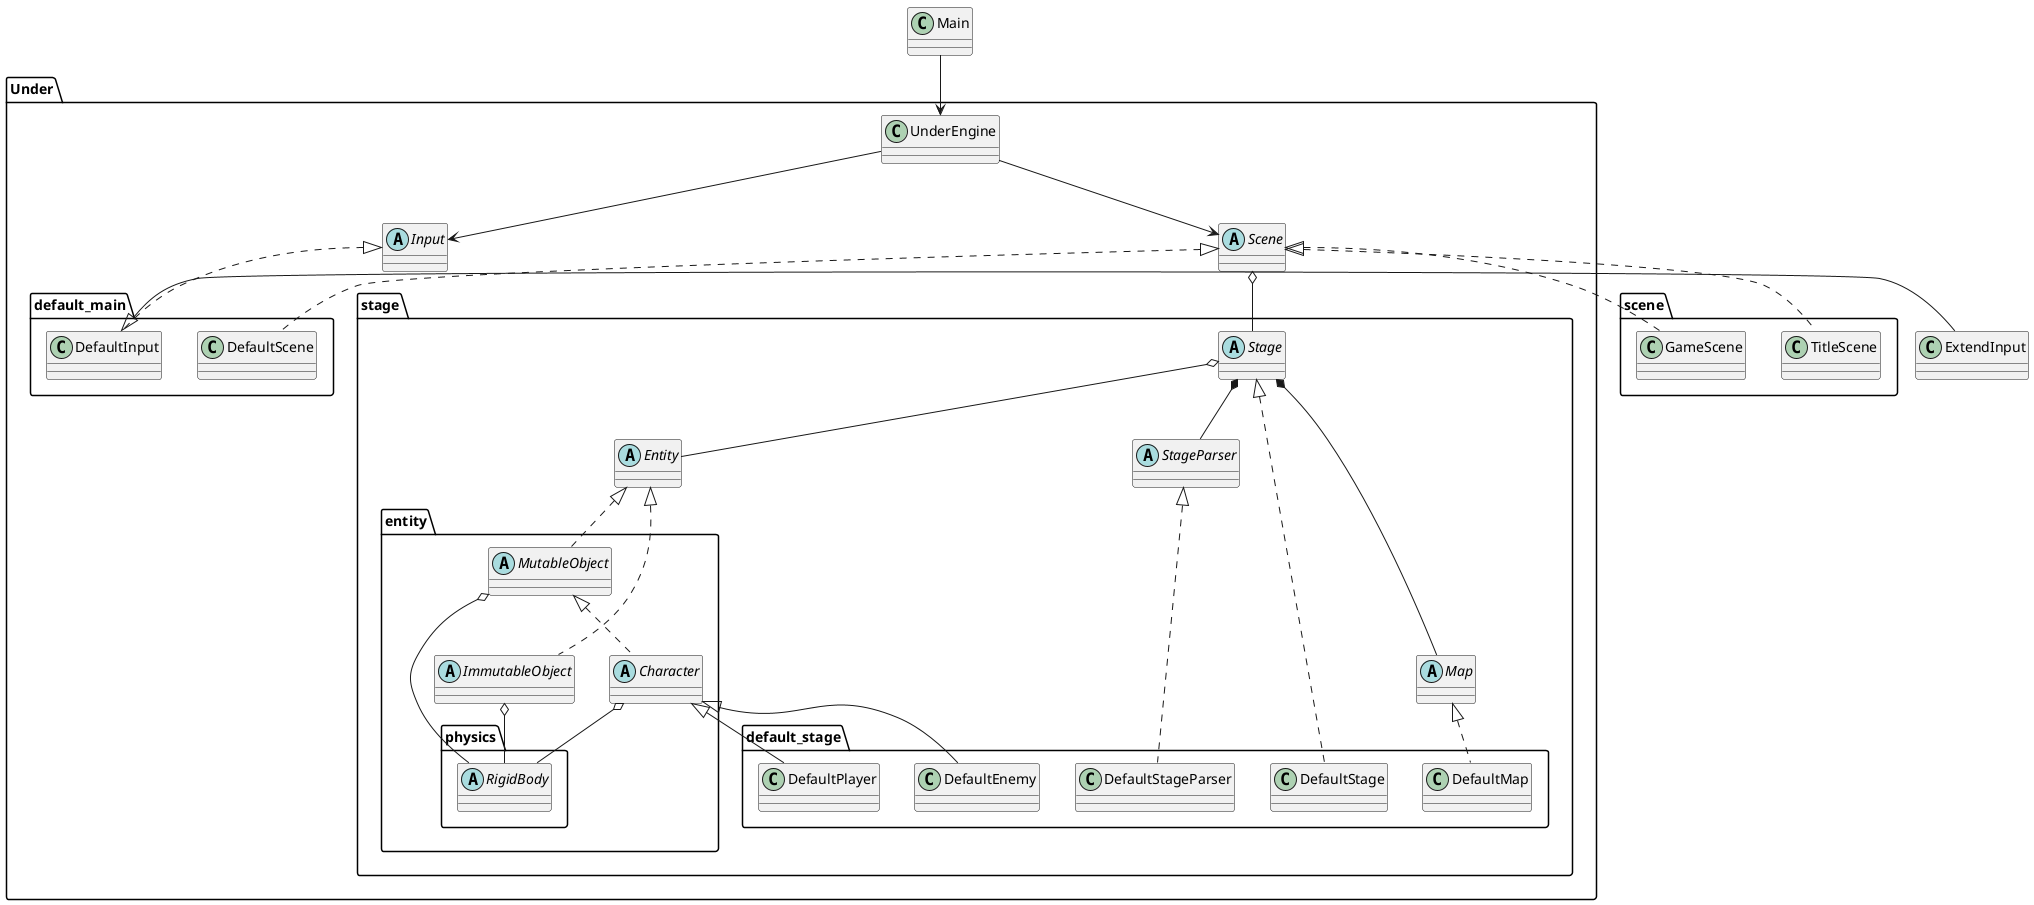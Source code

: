 @startuml UnderEngine

package Under {
    class UnderEngine
    abstract Scene
    abstract Input

    package default_main {
        class DefaultScene
        class DefaultInput
    }

    package stage {
        abstract Stage
        abstract Map
        abstract Entity
        abstract StageParser

        package entity {
            abstract ImmutableObject
            abstract MutableObject
            abstract Character

            package physics {
                abstract RigidBody
            }
        }

        package default_stage {
            class DefaultStage
            class DefaultMap
            class DefaultStageParser
            class DefaultPlayer
            class DefaultEnemy
        }
    }
}

package scene {
    class TitleScene
    class GameScene
}

Main --> UnderEngine

UnderEngine --> Input
UnderEngine --> Scene

Input <|.. DefaultInput
DefaultInput <|- ExtendInput

Scene <|.. DefaultScene
Scene o-- Stage

Scene <|.. TitleScene
Scene <|.. GameScene

Stage o-- Entity
Stage *-- Map
Stage *-- StageParser

Entity <|.. ImmutableObject
Entity <|.. MutableObject
MutableObject <|.. Character

Character <|-- DefaultPlayer
Character <|-- DefaultEnemy

ImmutableObject o-- RigidBody
MutableObject o-- RigidBody
Character o-- RigidBody

Stage <|.. DefaultStage
Map <|.. DefaultMap
StageParser <|.. DefaultStageParser

@enduml